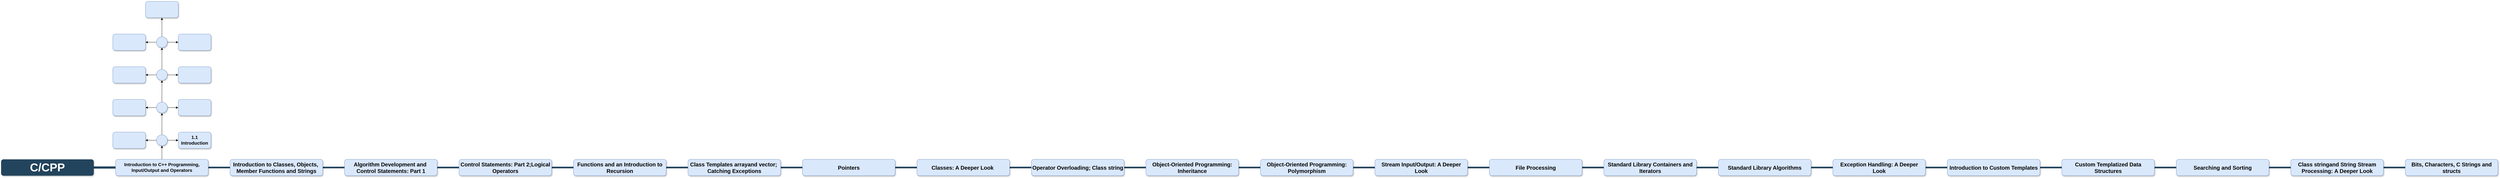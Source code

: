 <mxfile version="20.2.3" type="device"><diagram id="E3NFND4GoPRyqx9WFXEc" name="C/C++"><mxGraphModel dx="1474" dy="2353" grid="1" gridSize="10" guides="1" tooltips="1" connect="1" arrows="1" fold="1" page="1" pageScale="1" pageWidth="850" pageHeight="1100" math="0" shadow="0"><root><mxCell id="0"/><mxCell id="1" parent="0"/><mxCell id="IKemlzIsKxA6wTYvOuIS-8" style="edgeStyle=orthogonalEdgeStyle;rounded=1;orthogonalLoop=1;jettySize=auto;html=1;exitX=1;exitY=0.5;exitDx=0;exitDy=0;endArrow=none;endFill=0;strokeColor=#23445D;strokeWidth=8;" parent="1" source="IKemlzIsKxA6wTYvOuIS-1" target="IKemlzIsKxA6wTYvOuIS-4" edge="1"><mxGeometry relative="1" as="geometry"/></mxCell><mxCell id="IKemlzIsKxA6wTYvOuIS-1" value="C/CPP" style="whiteSpace=wrap;rounded=1;shadow=1;fillColor=#23445D;strokeColor=none;fontColor=#FFFFFF;fontStyle=1;fontSize=42;" parent="1" vertex="1"><mxGeometry x="990" y="520" width="340" height="60" as="geometry"/></mxCell><mxCell id="IKemlzIsKxA6wTYvOuIS-12" value="" style="edgeStyle=orthogonalEdgeStyle;rounded=1;orthogonalLoop=1;jettySize=auto;html=1;endArrow=none;endFill=0;strokeColor=#23445D;strokeWidth=6;fontStyle=0;fontSize=9;" parent="1" source="IKemlzIsKxA6wTYvOuIS-4" target="IKemlzIsKxA6wTYvOuIS-11" edge="1"><mxGeometry relative="1" as="geometry"/></mxCell><mxCell id="rdg6mNfgPlCMOFM83u2p-2" value="" style="edgeStyle=orthogonalEdgeStyle;rounded=0;orthogonalLoop=1;jettySize=auto;html=1;" parent="1" source="IKemlzIsKxA6wTYvOuIS-4" target="rdg6mNfgPlCMOFM83u2p-1" edge="1"><mxGeometry relative="1" as="geometry"/></mxCell><mxCell id="IKemlzIsKxA6wTYvOuIS-4" value="Introduction to C++ Programming,&#10;Input/Output and Operators" style="whiteSpace=wrap;rounded=1;shadow=1;fillColor=#dae8fc;strokeColor=#6c8ebf;fontStyle=1;fontSize=17;" parent="1" vertex="1"><mxGeometry x="1410" y="520" width="340" height="60" as="geometry"/></mxCell><mxCell id="1yyGo7zlnUWJy-RW6XiJ-6" value="" style="edgeStyle=orthogonalEdgeStyle;rounded=0;orthogonalLoop=1;jettySize=auto;html=1;fontSize=9;endArrow=none;startSize=14;endSize=14;strokeWidth=6;endFill=0;strokeColor=#23445D;" parent="1" source="IKemlzIsKxA6wTYvOuIS-11" target="1yyGo7zlnUWJy-RW6XiJ-5" edge="1"><mxGeometry relative="1" as="geometry"/></mxCell><mxCell id="IKemlzIsKxA6wTYvOuIS-11" value="Introduction to Classes, Objects, &#10;Member Functions and Strings" style="whiteSpace=wrap;rounded=1;shadow=1;fillColor=#dae8fc;strokeColor=#6c8ebf;fontStyle=1;fontSize=20;" parent="1" vertex="1"><mxGeometry x="1830" y="520" width="340" height="60" as="geometry"/></mxCell><mxCell id="1yyGo7zlnUWJy-RW6XiJ-8" value="" style="edgeStyle=orthogonalEdgeStyle;rounded=0;orthogonalLoop=1;jettySize=auto;html=1;fontSize=9;endArrow=none;endFill=0;startSize=14;endSize=14;strokeColor=#23445D;strokeWidth=6;" parent="1" source="1yyGo7zlnUWJy-RW6XiJ-5" target="1yyGo7zlnUWJy-RW6XiJ-7" edge="1"><mxGeometry relative="1" as="geometry"/></mxCell><mxCell id="1yyGo7zlnUWJy-RW6XiJ-5" value="Algorithm Development and &#10;Control Statements: Part 1" style="whiteSpace=wrap;rounded=1;shadow=1;fillColor=#dae8fc;strokeColor=#6c8ebf;fontStyle=1;fontSize=20;" parent="1" vertex="1"><mxGeometry x="2250" y="520" width="340" height="60" as="geometry"/></mxCell><mxCell id="1yyGo7zlnUWJy-RW6XiJ-10" value="" style="edgeStyle=orthogonalEdgeStyle;rounded=0;orthogonalLoop=1;jettySize=auto;html=1;fontSize=9;endArrow=none;endFill=0;startSize=14;endSize=14;strokeColor=#23445D;strokeWidth=6;" parent="1" source="1yyGo7zlnUWJy-RW6XiJ-7" target="1yyGo7zlnUWJy-RW6XiJ-9" edge="1"><mxGeometry relative="1" as="geometry"/></mxCell><mxCell id="1yyGo7zlnUWJy-RW6XiJ-7" value="Control Statements: Part 2;Logical Operators" style="whiteSpace=wrap;rounded=1;shadow=1;fillColor=#dae8fc;strokeColor=#6c8ebf;fontStyle=1;fontSize=20;" parent="1" vertex="1"><mxGeometry x="2670" y="520" width="340" height="60" as="geometry"/></mxCell><mxCell id="1yyGo7zlnUWJy-RW6XiJ-12" value="" style="edgeStyle=orthogonalEdgeStyle;rounded=0;orthogonalLoop=1;jettySize=auto;html=1;fontSize=9;endArrow=none;endFill=0;startSize=14;endSize=14;strokeColor=#23445D;strokeWidth=6;" parent="1" source="1yyGo7zlnUWJy-RW6XiJ-9" target="1yyGo7zlnUWJy-RW6XiJ-11" edge="1"><mxGeometry relative="1" as="geometry"/></mxCell><mxCell id="1yyGo7zlnUWJy-RW6XiJ-9" value="Functions and an Introduction to Recursion" style="whiteSpace=wrap;rounded=1;shadow=1;fillColor=#dae8fc;strokeColor=#6c8ebf;fontStyle=1;fontSize=20;" parent="1" vertex="1"><mxGeometry x="3090" y="520" width="340" height="60" as="geometry"/></mxCell><mxCell id="1yyGo7zlnUWJy-RW6XiJ-14" value="" style="edgeStyle=orthogonalEdgeStyle;rounded=0;orthogonalLoop=1;jettySize=auto;html=1;fontSize=9;endArrow=none;endFill=0;startSize=14;endSize=14;strokeColor=#23445D;strokeWidth=6;" parent="1" source="1yyGo7zlnUWJy-RW6XiJ-11" target="1yyGo7zlnUWJy-RW6XiJ-13" edge="1"><mxGeometry relative="1" as="geometry"/></mxCell><mxCell id="1yyGo7zlnUWJy-RW6XiJ-11" value="Class Templates arrayand vector; &#10;Catching Exceptions" style="whiteSpace=wrap;rounded=1;shadow=1;fillColor=#dae8fc;strokeColor=#6c8ebf;fontStyle=1;fontSize=20;" parent="1" vertex="1"><mxGeometry x="3510" y="520" width="340" height="60" as="geometry"/></mxCell><mxCell id="1yyGo7zlnUWJy-RW6XiJ-16" value="" style="edgeStyle=orthogonalEdgeStyle;rounded=0;orthogonalLoop=1;jettySize=auto;html=1;fontSize=9;endArrow=none;endFill=0;startSize=14;endSize=14;strokeColor=#23445D;strokeWidth=6;" parent="1" source="1yyGo7zlnUWJy-RW6XiJ-13" target="1yyGo7zlnUWJy-RW6XiJ-15" edge="1"><mxGeometry relative="1" as="geometry"/></mxCell><mxCell id="1yyGo7zlnUWJy-RW6XiJ-13" value="Pointers" style="whiteSpace=wrap;rounded=1;shadow=1;fillColor=#dae8fc;strokeColor=#6c8ebf;fontStyle=1;fontSize=20;" parent="1" vertex="1"><mxGeometry x="3930" y="520" width="340" height="60" as="geometry"/></mxCell><mxCell id="1yyGo7zlnUWJy-RW6XiJ-18" value="" style="edgeStyle=orthogonalEdgeStyle;rounded=0;orthogonalLoop=1;jettySize=auto;html=1;fontSize=9;endArrow=none;endFill=0;startSize=14;endSize=14;strokeColor=#23445D;strokeWidth=6;" parent="1" source="1yyGo7zlnUWJy-RW6XiJ-15" target="1yyGo7zlnUWJy-RW6XiJ-17" edge="1"><mxGeometry relative="1" as="geometry"/></mxCell><mxCell id="1yyGo7zlnUWJy-RW6XiJ-15" value="Classes: A Deeper Look " style="whiteSpace=wrap;rounded=1;shadow=1;fillColor=#dae8fc;strokeColor=#6c8ebf;fontStyle=1;fontSize=20;" parent="1" vertex="1"><mxGeometry x="4350" y="520" width="340" height="60" as="geometry"/></mxCell><mxCell id="1yyGo7zlnUWJy-RW6XiJ-20" value="" style="edgeStyle=orthogonalEdgeStyle;rounded=0;orthogonalLoop=1;jettySize=auto;html=1;fontSize=9;endArrow=none;endFill=0;startSize=14;endSize=14;strokeColor=#23445D;strokeWidth=6;" parent="1" source="1yyGo7zlnUWJy-RW6XiJ-17" target="1yyGo7zlnUWJy-RW6XiJ-19" edge="1"><mxGeometry relative="1" as="geometry"/></mxCell><mxCell id="1yyGo7zlnUWJy-RW6XiJ-17" value="Operator Overloading; Class string" style="whiteSpace=wrap;rounded=1;shadow=1;fillColor=#dae8fc;strokeColor=#6c8ebf;fontStyle=1;fontSize=20;" parent="1" vertex="1"><mxGeometry x="4770" y="520" width="340" height="60" as="geometry"/></mxCell><mxCell id="1yyGo7zlnUWJy-RW6XiJ-22" value="" style="edgeStyle=orthogonalEdgeStyle;rounded=0;orthogonalLoop=1;jettySize=auto;html=1;fontSize=9;endArrow=none;endFill=0;startSize=14;endSize=14;strokeColor=#23445D;strokeWidth=6;" parent="1" source="1yyGo7zlnUWJy-RW6XiJ-19" target="1yyGo7zlnUWJy-RW6XiJ-21" edge="1"><mxGeometry relative="1" as="geometry"/></mxCell><mxCell id="1yyGo7zlnUWJy-RW6XiJ-19" value="Object-Oriented Programming: Inheritance" style="whiteSpace=wrap;rounded=1;shadow=1;fillColor=#dae8fc;strokeColor=#6c8ebf;fontStyle=1;fontSize=20;" parent="1" vertex="1"><mxGeometry x="5190" y="520" width="340" height="60" as="geometry"/></mxCell><mxCell id="1yyGo7zlnUWJy-RW6XiJ-24" value="" style="edgeStyle=orthogonalEdgeStyle;rounded=0;orthogonalLoop=1;jettySize=auto;html=1;fontSize=9;endArrow=none;endFill=0;startSize=14;endSize=14;strokeColor=#23445D;strokeWidth=6;" parent="1" source="1yyGo7zlnUWJy-RW6XiJ-21" target="1yyGo7zlnUWJy-RW6XiJ-23" edge="1"><mxGeometry relative="1" as="geometry"/></mxCell><mxCell id="1yyGo7zlnUWJy-RW6XiJ-21" value="Object-Oriented Programming: Polymorphism" style="whiteSpace=wrap;rounded=1;shadow=1;fillColor=#dae8fc;strokeColor=#6c8ebf;fontStyle=1;fontSize=20;" parent="1" vertex="1"><mxGeometry x="5610" y="520" width="340" height="60" as="geometry"/></mxCell><mxCell id="1yyGo7zlnUWJy-RW6XiJ-26" value="" style="edgeStyle=orthogonalEdgeStyle;rounded=0;orthogonalLoop=1;jettySize=auto;html=1;fontSize=9;endArrow=none;endFill=0;startSize=14;endSize=14;strokeColor=#23445D;strokeWidth=6;" parent="1" source="1yyGo7zlnUWJy-RW6XiJ-23" target="1yyGo7zlnUWJy-RW6XiJ-25" edge="1"><mxGeometry relative="1" as="geometry"/></mxCell><mxCell id="1yyGo7zlnUWJy-RW6XiJ-23" value="Stream Input/Output: A Deeper Look" style="whiteSpace=wrap;rounded=1;shadow=1;fillColor=#dae8fc;strokeColor=#6c8ebf;fontStyle=1;fontSize=20;" parent="1" vertex="1"><mxGeometry x="6030" y="520" width="340" height="60" as="geometry"/></mxCell><mxCell id="1yyGo7zlnUWJy-RW6XiJ-28" value="" style="edgeStyle=orthogonalEdgeStyle;rounded=0;orthogonalLoop=1;jettySize=auto;html=1;fontSize=9;endArrow=none;endFill=0;startSize=14;endSize=14;strokeColor=#23445D;strokeWidth=6;" parent="1" source="1yyGo7zlnUWJy-RW6XiJ-25" target="1yyGo7zlnUWJy-RW6XiJ-27" edge="1"><mxGeometry relative="1" as="geometry"/></mxCell><mxCell id="1yyGo7zlnUWJy-RW6XiJ-25" value="File Processing" style="whiteSpace=wrap;rounded=1;shadow=1;fillColor=#dae8fc;strokeColor=#6c8ebf;fontStyle=1;fontSize=20;" parent="1" vertex="1"><mxGeometry x="6450" y="520" width="340" height="60" as="geometry"/></mxCell><mxCell id="1yyGo7zlnUWJy-RW6XiJ-31" value="" style="edgeStyle=orthogonalEdgeStyle;rounded=0;orthogonalLoop=1;jettySize=auto;html=1;fontSize=9;endArrow=none;endFill=0;startSize=14;endSize=14;strokeColor=#23445D;strokeWidth=6;" parent="1" source="1yyGo7zlnUWJy-RW6XiJ-27" target="1yyGo7zlnUWJy-RW6XiJ-30" edge="1"><mxGeometry relative="1" as="geometry"/></mxCell><mxCell id="1yyGo7zlnUWJy-RW6XiJ-27" value="Standard Library Containers and Iterators" style="whiteSpace=wrap;rounded=1;shadow=1;fillColor=#dae8fc;strokeColor=#6c8ebf;fontStyle=1;fontSize=20;" parent="1" vertex="1"><mxGeometry x="6870" y="520" width="340" height="60" as="geometry"/></mxCell><mxCell id="1yyGo7zlnUWJy-RW6XiJ-33" value="" style="edgeStyle=orthogonalEdgeStyle;rounded=0;orthogonalLoop=1;jettySize=auto;html=1;fontSize=9;endArrow=none;endFill=0;startSize=14;endSize=14;strokeColor=#23445D;strokeWidth=6;" parent="1" source="1yyGo7zlnUWJy-RW6XiJ-30" target="1yyGo7zlnUWJy-RW6XiJ-32" edge="1"><mxGeometry relative="1" as="geometry"/></mxCell><mxCell id="1yyGo7zlnUWJy-RW6XiJ-30" value="Standard Library Algorithms" style="whiteSpace=wrap;rounded=1;shadow=1;fillColor=#dae8fc;strokeColor=#6c8ebf;fontStyle=1;fontSize=20;" parent="1" vertex="1"><mxGeometry x="7290" y="520" width="340" height="60" as="geometry"/></mxCell><mxCell id="1yyGo7zlnUWJy-RW6XiJ-35" value="" style="edgeStyle=orthogonalEdgeStyle;rounded=0;orthogonalLoop=1;jettySize=auto;html=1;fontSize=9;endArrow=none;endFill=0;startSize=14;endSize=14;strokeColor=#23445D;strokeWidth=6;" parent="1" source="1yyGo7zlnUWJy-RW6XiJ-32" target="1yyGo7zlnUWJy-RW6XiJ-34" edge="1"><mxGeometry relative="1" as="geometry"/></mxCell><mxCell id="1yyGo7zlnUWJy-RW6XiJ-32" value="Exception Handling: A Deeper Look" style="whiteSpace=wrap;rounded=1;shadow=1;fillColor=#dae8fc;strokeColor=#6c8ebf;fontStyle=1;fontSize=20;" parent="1" vertex="1"><mxGeometry x="7710" y="520" width="340" height="60" as="geometry"/></mxCell><mxCell id="1yyGo7zlnUWJy-RW6XiJ-37" value="" style="edgeStyle=orthogonalEdgeStyle;rounded=0;orthogonalLoop=1;jettySize=auto;html=1;fontSize=9;endArrow=none;endFill=0;startSize=14;endSize=14;strokeColor=#23445D;strokeWidth=6;" parent="1" source="1yyGo7zlnUWJy-RW6XiJ-34" target="1yyGo7zlnUWJy-RW6XiJ-36" edge="1"><mxGeometry relative="1" as="geometry"/></mxCell><mxCell id="1yyGo7zlnUWJy-RW6XiJ-34" value="Introduction to Custom Templates" style="whiteSpace=wrap;rounded=1;shadow=1;fillColor=#dae8fc;strokeColor=#6c8ebf;fontStyle=1;fontSize=20;" parent="1" vertex="1"><mxGeometry x="8130" y="520" width="340" height="60" as="geometry"/></mxCell><mxCell id="1yyGo7zlnUWJy-RW6XiJ-39" value="" style="edgeStyle=orthogonalEdgeStyle;rounded=0;orthogonalLoop=1;jettySize=auto;html=1;fontSize=9;endArrow=none;endFill=0;startSize=14;endSize=14;strokeColor=#23445D;strokeWidth=6;" parent="1" source="1yyGo7zlnUWJy-RW6XiJ-36" target="1yyGo7zlnUWJy-RW6XiJ-38" edge="1"><mxGeometry relative="1" as="geometry"/></mxCell><mxCell id="1yyGo7zlnUWJy-RW6XiJ-36" value="Custom Templatized Data Structures" style="whiteSpace=wrap;rounded=1;shadow=1;fillColor=#dae8fc;strokeColor=#6c8ebf;fontStyle=1;fontSize=20;" parent="1" vertex="1"><mxGeometry x="8550" y="520" width="340" height="60" as="geometry"/></mxCell><mxCell id="1yyGo7zlnUWJy-RW6XiJ-41" value="" style="edgeStyle=orthogonalEdgeStyle;rounded=0;orthogonalLoop=1;jettySize=auto;html=1;fontSize=9;endArrow=none;endFill=0;startSize=14;endSize=14;strokeColor=#23445D;strokeWidth=6;" parent="1" source="1yyGo7zlnUWJy-RW6XiJ-38" target="1yyGo7zlnUWJy-RW6XiJ-40" edge="1"><mxGeometry relative="1" as="geometry"/></mxCell><mxCell id="1yyGo7zlnUWJy-RW6XiJ-38" value="Searching and Sorting" style="whiteSpace=wrap;rounded=1;shadow=1;fillColor=#dae8fc;strokeColor=#6c8ebf;fontStyle=1;fontSize=20;" parent="1" vertex="1"><mxGeometry x="8970" y="520" width="340" height="60" as="geometry"/></mxCell><mxCell id="1yyGo7zlnUWJy-RW6XiJ-43" value="" style="edgeStyle=orthogonalEdgeStyle;rounded=0;orthogonalLoop=1;jettySize=auto;html=1;fontSize=9;endArrow=none;endFill=0;startSize=14;endSize=14;strokeColor=#23445D;strokeWidth=6;" parent="1" source="1yyGo7zlnUWJy-RW6XiJ-40" target="1yyGo7zlnUWJy-RW6XiJ-42" edge="1"><mxGeometry relative="1" as="geometry"/></mxCell><mxCell id="1yyGo7zlnUWJy-RW6XiJ-40" value="Class stringand String Stream Processing: A Deeper Look" style="whiteSpace=wrap;rounded=1;shadow=1;fillColor=#dae8fc;strokeColor=#6c8ebf;fontStyle=1;fontSize=20;" parent="1" vertex="1"><mxGeometry x="9390" y="520" width="340" height="60" as="geometry"/></mxCell><mxCell id="1yyGo7zlnUWJy-RW6XiJ-42" value="Bits, Characters, C Strings and structs" style="whiteSpace=wrap;rounded=1;shadow=1;fillColor=#dae8fc;strokeColor=#6c8ebf;fontStyle=1;fontSize=20;" parent="1" vertex="1"><mxGeometry x="9810" y="520" width="340" height="60" as="geometry"/></mxCell><mxCell id="rdg6mNfgPlCMOFM83u2p-10" value="" style="edgeStyle=orthogonalEdgeStyle;rounded=0;orthogonalLoop=1;jettySize=auto;html=1;" parent="1" source="rdg6mNfgPlCMOFM83u2p-1" target="rdg6mNfgPlCMOFM83u2p-9" edge="1"><mxGeometry relative="1" as="geometry"/></mxCell><mxCell id="rdg6mNfgPlCMOFM83u2p-16" value="" style="edgeStyle=orthogonalEdgeStyle;rounded=0;orthogonalLoop=1;jettySize=auto;html=1;" parent="1" source="rdg6mNfgPlCMOFM83u2p-1" target="rdg6mNfgPlCMOFM83u2p-15" edge="1"><mxGeometry relative="1" as="geometry"/></mxCell><mxCell id="rdg6mNfgPlCMOFM83u2p-18" value="" style="edgeStyle=orthogonalEdgeStyle;rounded=0;orthogonalLoop=1;jettySize=auto;html=1;" parent="1" source="rdg6mNfgPlCMOFM83u2p-1" target="rdg6mNfgPlCMOFM83u2p-17" edge="1"><mxGeometry relative="1" as="geometry"/></mxCell><mxCell id="rdg6mNfgPlCMOFM83u2p-1" value="" style="ellipse;whiteSpace=wrap;html=1;fontSize=17;fillColor=#dae8fc;strokeColor=#6c8ebf;rounded=1;shadow=1;fontStyle=1;" parent="1" vertex="1"><mxGeometry x="1560" y="430" width="40" height="40" as="geometry"/></mxCell><mxCell id="rdg6mNfgPlCMOFM83u2p-12" value="" style="edgeStyle=orthogonalEdgeStyle;rounded=0;orthogonalLoop=1;jettySize=auto;html=1;" parent="1" source="rdg6mNfgPlCMOFM83u2p-9" target="rdg6mNfgPlCMOFM83u2p-11" edge="1"><mxGeometry relative="1" as="geometry"/></mxCell><mxCell id="rdg6mNfgPlCMOFM83u2p-20" value="" style="edgeStyle=orthogonalEdgeStyle;rounded=0;orthogonalLoop=1;jettySize=auto;html=1;" parent="1" source="rdg6mNfgPlCMOFM83u2p-9" target="rdg6mNfgPlCMOFM83u2p-19" edge="1"><mxGeometry relative="1" as="geometry"/></mxCell><mxCell id="rdg6mNfgPlCMOFM83u2p-22" value="" style="edgeStyle=orthogonalEdgeStyle;rounded=0;orthogonalLoop=1;jettySize=auto;html=1;" parent="1" source="rdg6mNfgPlCMOFM83u2p-9" target="rdg6mNfgPlCMOFM83u2p-21" edge="1"><mxGeometry relative="1" as="geometry"/></mxCell><mxCell id="rdg6mNfgPlCMOFM83u2p-9" value="" style="ellipse;whiteSpace=wrap;html=1;fontSize=17;fillColor=#dae8fc;strokeColor=#6c8ebf;rounded=1;shadow=1;fontStyle=1;" parent="1" vertex="1"><mxGeometry x="1560" y="310" width="40" height="40" as="geometry"/></mxCell><mxCell id="rdg6mNfgPlCMOFM83u2p-14" value="" style="edgeStyle=orthogonalEdgeStyle;rounded=0;orthogonalLoop=1;jettySize=auto;html=1;" parent="1" source="rdg6mNfgPlCMOFM83u2p-11" target="rdg6mNfgPlCMOFM83u2p-13" edge="1"><mxGeometry relative="1" as="geometry"/></mxCell><mxCell id="rdg6mNfgPlCMOFM83u2p-24" value="" style="edgeStyle=orthogonalEdgeStyle;rounded=0;orthogonalLoop=1;jettySize=auto;html=1;" parent="1" source="rdg6mNfgPlCMOFM83u2p-11" target="rdg6mNfgPlCMOFM83u2p-23" edge="1"><mxGeometry relative="1" as="geometry"/></mxCell><mxCell id="rdg6mNfgPlCMOFM83u2p-26" value="" style="edgeStyle=orthogonalEdgeStyle;rounded=0;orthogonalLoop=1;jettySize=auto;html=1;" parent="1" source="rdg6mNfgPlCMOFM83u2p-11" target="rdg6mNfgPlCMOFM83u2p-25" edge="1"><mxGeometry relative="1" as="geometry"/></mxCell><mxCell id="rdg6mNfgPlCMOFM83u2p-11" value="" style="ellipse;whiteSpace=wrap;html=1;fontSize=17;fillColor=#dae8fc;strokeColor=#6c8ebf;rounded=1;shadow=1;fontStyle=1;" parent="1" vertex="1"><mxGeometry x="1560" y="190" width="40" height="40" as="geometry"/></mxCell><mxCell id="rdg6mNfgPlCMOFM83u2p-28" value="" style="edgeStyle=orthogonalEdgeStyle;rounded=0;orthogonalLoop=1;jettySize=auto;html=1;" parent="1" source="rdg6mNfgPlCMOFM83u2p-13" target="rdg6mNfgPlCMOFM83u2p-27" edge="1"><mxGeometry relative="1" as="geometry"/></mxCell><mxCell id="rdg6mNfgPlCMOFM83u2p-30" value="" style="edgeStyle=orthogonalEdgeStyle;rounded=0;orthogonalLoop=1;jettySize=auto;html=1;" parent="1" source="rdg6mNfgPlCMOFM83u2p-13" target="rdg6mNfgPlCMOFM83u2p-29" edge="1"><mxGeometry relative="1" as="geometry"/></mxCell><mxCell id="rdg6mNfgPlCMOFM83u2p-32" value="" style="edgeStyle=orthogonalEdgeStyle;rounded=0;orthogonalLoop=1;jettySize=auto;html=1;" parent="1" source="rdg6mNfgPlCMOFM83u2p-13" target="rdg6mNfgPlCMOFM83u2p-31" edge="1"><mxGeometry relative="1" as="geometry"/></mxCell><mxCell id="rdg6mNfgPlCMOFM83u2p-13" value="" style="ellipse;whiteSpace=wrap;html=1;fontSize=17;fillColor=#dae8fc;strokeColor=#6c8ebf;rounded=1;shadow=1;fontStyle=1;" parent="1" vertex="1"><mxGeometry x="1560" y="70" width="40" height="40" as="geometry"/></mxCell><mxCell id="rdg6mNfgPlCMOFM83u2p-15" value="" style="whiteSpace=wrap;html=1;fontSize=17;fillColor=#dae8fc;strokeColor=#6c8ebf;rounded=1;shadow=1;fontStyle=1;" parent="1" vertex="1"><mxGeometry x="1400" y="420" width="120" height="60" as="geometry"/></mxCell><mxCell id="rdg6mNfgPlCMOFM83u2p-17" value="1.1 Introduction" style="whiteSpace=wrap;html=1;fontSize=17;fillColor=#dae8fc;strokeColor=#6c8ebf;rounded=1;shadow=1;fontStyle=1;" parent="1" vertex="1"><mxGeometry x="1640" y="420" width="120" height="60" as="geometry"/></mxCell><mxCell id="rdg6mNfgPlCMOFM83u2p-19" value="" style="whiteSpace=wrap;html=1;fontSize=17;fillColor=#dae8fc;strokeColor=#6c8ebf;rounded=1;shadow=1;fontStyle=1;" parent="1" vertex="1"><mxGeometry x="1640" y="300" width="120" height="60" as="geometry"/></mxCell><mxCell id="rdg6mNfgPlCMOFM83u2p-21" value="" style="whiteSpace=wrap;html=1;fontSize=17;fillColor=#dae8fc;strokeColor=#6c8ebf;rounded=1;shadow=1;fontStyle=1;" parent="1" vertex="1"><mxGeometry x="1400" y="300" width="120" height="60" as="geometry"/></mxCell><mxCell id="rdg6mNfgPlCMOFM83u2p-23" value="" style="whiteSpace=wrap;html=1;fontSize=17;fillColor=#dae8fc;strokeColor=#6c8ebf;rounded=1;shadow=1;fontStyle=1;" parent="1" vertex="1"><mxGeometry x="1640" y="180" width="120" height="60" as="geometry"/></mxCell><mxCell id="rdg6mNfgPlCMOFM83u2p-25" value="" style="whiteSpace=wrap;html=1;fontSize=17;fillColor=#dae8fc;strokeColor=#6c8ebf;rounded=1;shadow=1;fontStyle=1;" parent="1" vertex="1"><mxGeometry x="1400" y="180" width="120" height="60" as="geometry"/></mxCell><mxCell id="rdg6mNfgPlCMOFM83u2p-27" value="" style="whiteSpace=wrap;html=1;fontSize=17;fillColor=#dae8fc;strokeColor=#6c8ebf;rounded=1;shadow=1;fontStyle=1;" parent="1" vertex="1"><mxGeometry x="1640" y="60" width="120" height="60" as="geometry"/></mxCell><mxCell id="rdg6mNfgPlCMOFM83u2p-29" value="" style="whiteSpace=wrap;html=1;fontSize=17;fillColor=#dae8fc;strokeColor=#6c8ebf;rounded=1;shadow=1;fontStyle=1;" parent="1" vertex="1"><mxGeometry x="1520" y="-60" width="120" height="60" as="geometry"/></mxCell><mxCell id="rdg6mNfgPlCMOFM83u2p-31" value="" style="whiteSpace=wrap;html=1;fontSize=17;fillColor=#dae8fc;strokeColor=#6c8ebf;rounded=1;shadow=1;fontStyle=1;" parent="1" vertex="1"><mxGeometry x="1400" y="60" width="120" height="60" as="geometry"/></mxCell></root></mxGraphModel></diagram></mxfile>